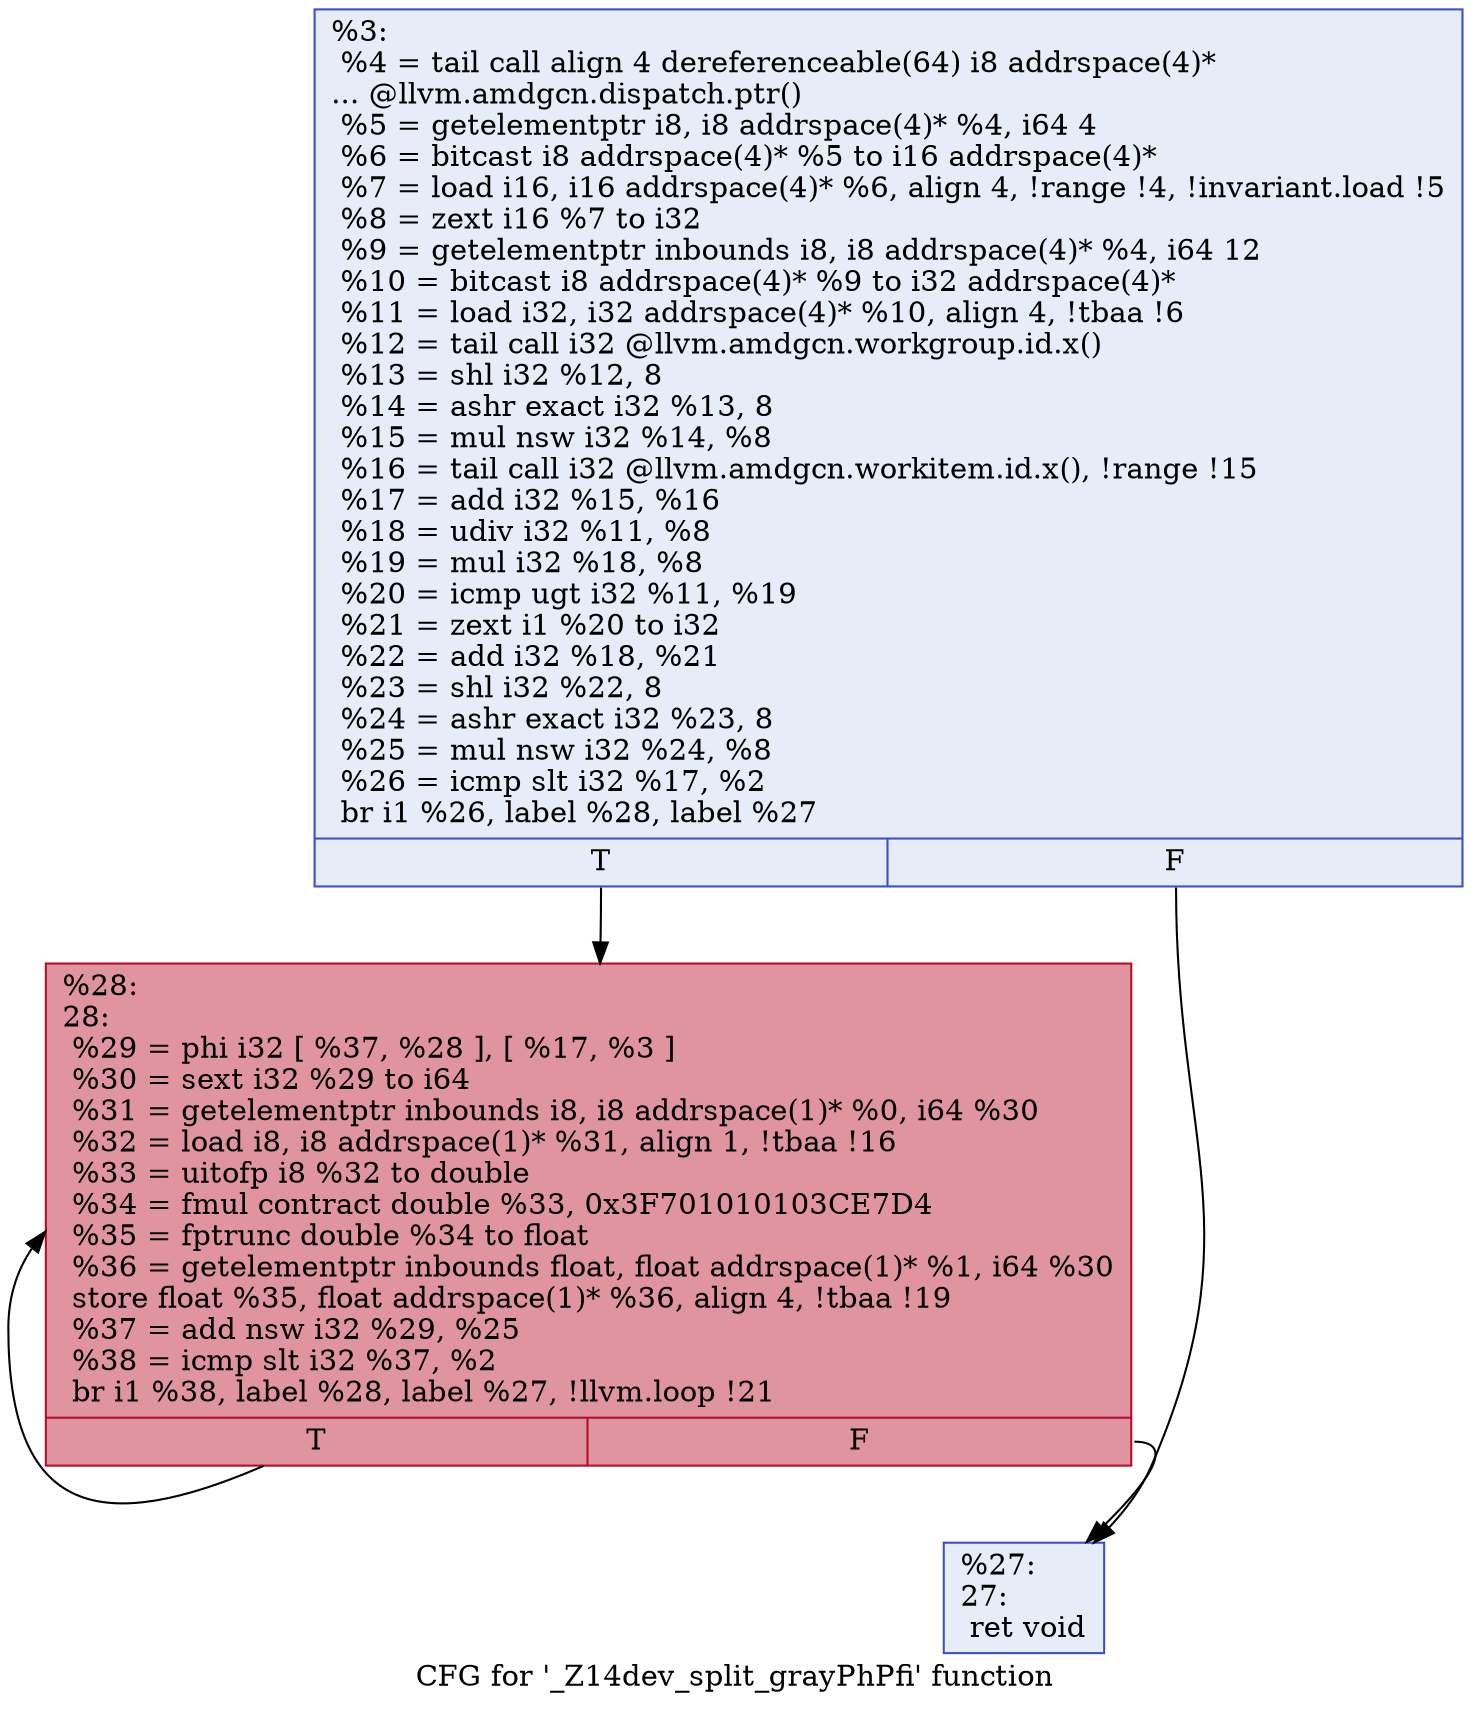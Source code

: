 digraph "CFG for '_Z14dev_split_grayPhPfi' function" {
	label="CFG for '_Z14dev_split_grayPhPfi' function";

	Node0x53f5630 [shape=record,color="#3d50c3ff", style=filled, fillcolor="#c7d7f070",label="{%3:\l  %4 = tail call align 4 dereferenceable(64) i8 addrspace(4)*\l... @llvm.amdgcn.dispatch.ptr()\l  %5 = getelementptr i8, i8 addrspace(4)* %4, i64 4\l  %6 = bitcast i8 addrspace(4)* %5 to i16 addrspace(4)*\l  %7 = load i16, i16 addrspace(4)* %6, align 4, !range !4, !invariant.load !5\l  %8 = zext i16 %7 to i32\l  %9 = getelementptr inbounds i8, i8 addrspace(4)* %4, i64 12\l  %10 = bitcast i8 addrspace(4)* %9 to i32 addrspace(4)*\l  %11 = load i32, i32 addrspace(4)* %10, align 4, !tbaa !6\l  %12 = tail call i32 @llvm.amdgcn.workgroup.id.x()\l  %13 = shl i32 %12, 8\l  %14 = ashr exact i32 %13, 8\l  %15 = mul nsw i32 %14, %8\l  %16 = tail call i32 @llvm.amdgcn.workitem.id.x(), !range !15\l  %17 = add i32 %15, %16\l  %18 = udiv i32 %11, %8\l  %19 = mul i32 %18, %8\l  %20 = icmp ugt i32 %11, %19\l  %21 = zext i1 %20 to i32\l  %22 = add i32 %18, %21\l  %23 = shl i32 %22, 8\l  %24 = ashr exact i32 %23, 8\l  %25 = mul nsw i32 %24, %8\l  %26 = icmp slt i32 %17, %2\l  br i1 %26, label %28, label %27\l|{<s0>T|<s1>F}}"];
	Node0x53f5630:s0 -> Node0x53f7e80;
	Node0x53f5630:s1 -> Node0x53f7f10;
	Node0x53f7f10 [shape=record,color="#3d50c3ff", style=filled, fillcolor="#c7d7f070",label="{%27:\l27:                                               \l  ret void\l}"];
	Node0x53f7e80 [shape=record,color="#b70d28ff", style=filled, fillcolor="#b70d2870",label="{%28:\l28:                                               \l  %29 = phi i32 [ %37, %28 ], [ %17, %3 ]\l  %30 = sext i32 %29 to i64\l  %31 = getelementptr inbounds i8, i8 addrspace(1)* %0, i64 %30\l  %32 = load i8, i8 addrspace(1)* %31, align 1, !tbaa !16\l  %33 = uitofp i8 %32 to double\l  %34 = fmul contract double %33, 0x3F701010103CE7D4\l  %35 = fptrunc double %34 to float\l  %36 = getelementptr inbounds float, float addrspace(1)* %1, i64 %30\l  store float %35, float addrspace(1)* %36, align 4, !tbaa !19\l  %37 = add nsw i32 %29, %25\l  %38 = icmp slt i32 %37, %2\l  br i1 %38, label %28, label %27, !llvm.loop !21\l|{<s0>T|<s1>F}}"];
	Node0x53f7e80:s0 -> Node0x53f7e80;
	Node0x53f7e80:s1 -> Node0x53f7f10;
}

